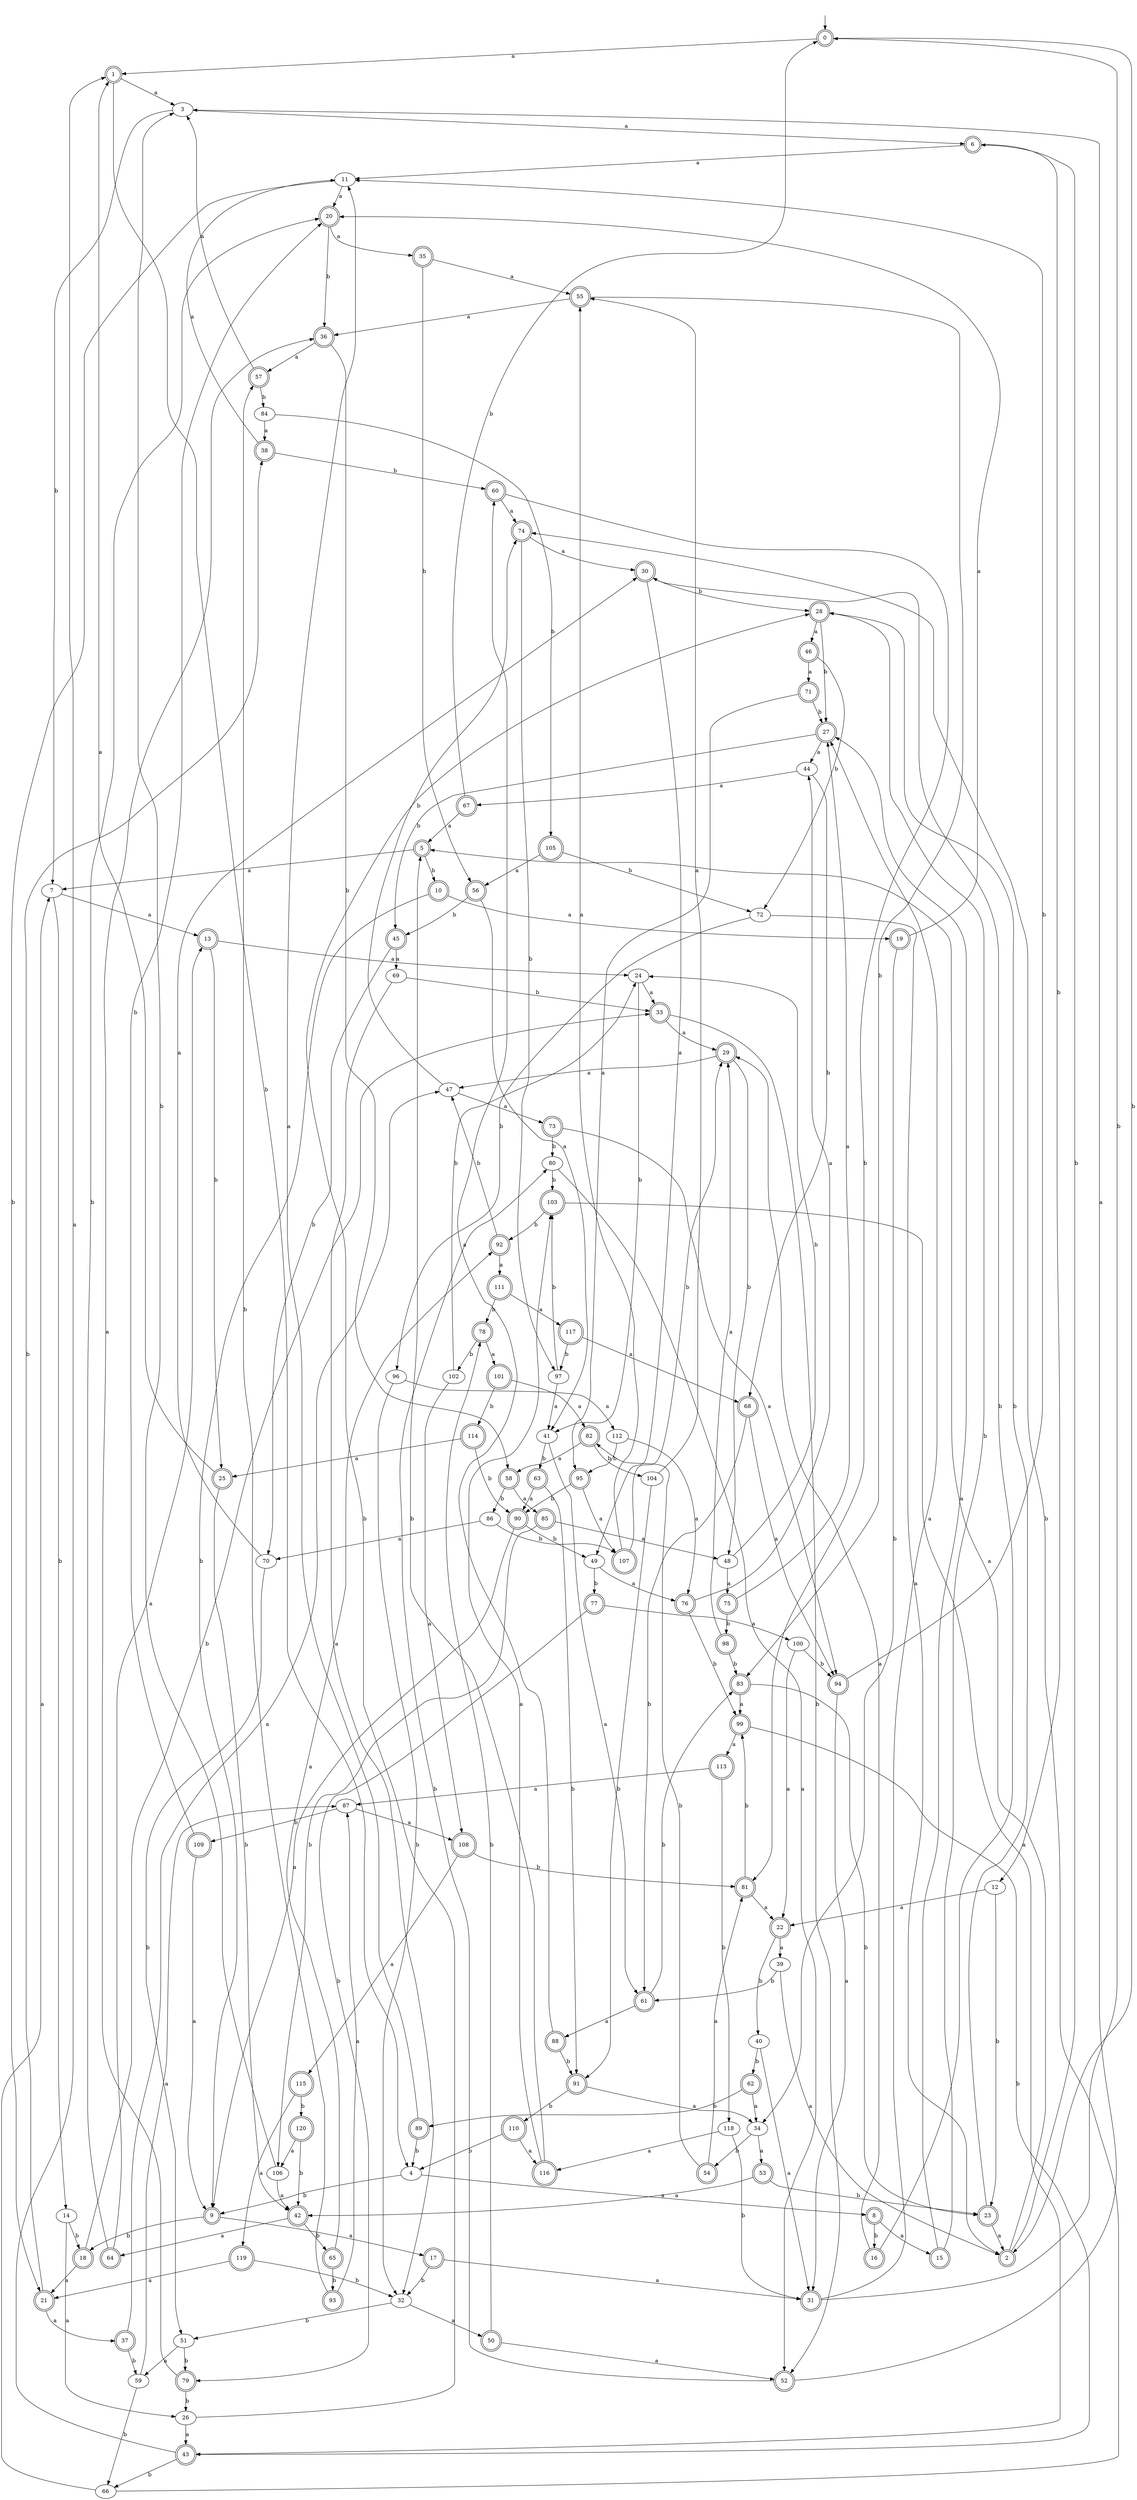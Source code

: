 digraph RandomDFA {
  __start0 [label="", shape=none];
  __start0 -> 0 [label=""];
  0 [shape=circle] [shape=doublecircle]
  0 -> 1 [label="a"]
  0 -> 2 [label="b"]
  1 [shape=doublecircle]
  1 -> 3 [label="a"]
  1 -> 4 [label="b"]
  2 [shape=doublecircle]
  2 -> 5 [label="a"]
  2 -> 6 [label="b"]
  3
  3 -> 6 [label="a"]
  3 -> 7 [label="b"]
  4
  4 -> 8 [label="a"]
  4 -> 9 [label="b"]
  5 [shape=doublecircle]
  5 -> 7 [label="a"]
  5 -> 10 [label="b"]
  6 [shape=doublecircle]
  6 -> 11 [label="a"]
  6 -> 12 [label="b"]
  7
  7 -> 13 [label="a"]
  7 -> 14 [label="b"]
  8 [shape=doublecircle]
  8 -> 15 [label="a"]
  8 -> 16 [label="b"]
  9 [shape=doublecircle]
  9 -> 17 [label="a"]
  9 -> 18 [label="b"]
  10 [shape=doublecircle]
  10 -> 19 [label="a"]
  10 -> 9 [label="b"]
  11
  11 -> 20 [label="a"]
  11 -> 21 [label="b"]
  12
  12 -> 22 [label="a"]
  12 -> 23 [label="b"]
  13 [shape=doublecircle]
  13 -> 24 [label="a"]
  13 -> 25 [label="b"]
  14
  14 -> 26 [label="a"]
  14 -> 18 [label="b"]
  15 [shape=doublecircle]
  15 -> 27 [label="a"]
  15 -> 28 [label="b"]
  16 [shape=doublecircle]
  16 -> 29 [label="a"]
  16 -> 30 [label="b"]
  17 [shape=doublecircle]
  17 -> 31 [label="a"]
  17 -> 32 [label="b"]
  18 [shape=doublecircle]
  18 -> 21 [label="a"]
  18 -> 33 [label="b"]
  19 [shape=doublecircle]
  19 -> 20 [label="a"]
  19 -> 34 [label="b"]
  20 [shape=doublecircle]
  20 -> 35 [label="a"]
  20 -> 36 [label="b"]
  21 [shape=doublecircle]
  21 -> 37 [label="a"]
  21 -> 38 [label="b"]
  22 [shape=doublecircle]
  22 -> 39 [label="a"]
  22 -> 40 [label="b"]
  23 [shape=doublecircle]
  23 -> 2 [label="a"]
  23 -> 28 [label="b"]
  24
  24 -> 33 [label="a"]
  24 -> 41 [label="b"]
  25 [shape=doublecircle]
  25 -> 1 [label="a"]
  25 -> 42 [label="b"]
  26
  26 -> 43 [label="a"]
  26 -> 28 [label="b"]
  27 [shape=doublecircle]
  27 -> 44 [label="a"]
  27 -> 45 [label="b"]
  28 [shape=doublecircle]
  28 -> 46 [label="a"]
  28 -> 27 [label="b"]
  29 [shape=doublecircle]
  29 -> 47 [label="a"]
  29 -> 48 [label="b"]
  30 [shape=doublecircle]
  30 -> 49 [label="a"]
  30 -> 28 [label="b"]
  31 [shape=doublecircle]
  31 -> 27 [label="a"]
  31 -> 0 [label="b"]
  32
  32 -> 50 [label="a"]
  32 -> 51 [label="b"]
  33 [shape=doublecircle]
  33 -> 29 [label="a"]
  33 -> 52 [label="b"]
  34
  34 -> 53 [label="a"]
  34 -> 54 [label="b"]
  35 [shape=doublecircle]
  35 -> 55 [label="a"]
  35 -> 56 [label="b"]
  36 [shape=doublecircle]
  36 -> 57 [label="a"]
  36 -> 58 [label="b"]
  37 [shape=doublecircle]
  37 -> 47 [label="a"]
  37 -> 59 [label="b"]
  38 [shape=doublecircle]
  38 -> 11 [label="a"]
  38 -> 60 [label="b"]
  39
  39 -> 2 [label="a"]
  39 -> 61 [label="b"]
  40
  40 -> 31 [label="a"]
  40 -> 62 [label="b"]
  41
  41 -> 61 [label="a"]
  41 -> 63 [label="b"]
  42 [shape=doublecircle]
  42 -> 64 [label="a"]
  42 -> 65 [label="b"]
  43 [shape=doublecircle]
  43 -> 1 [label="a"]
  43 -> 66 [label="b"]
  44
  44 -> 67 [label="a"]
  44 -> 68 [label="b"]
  45 [shape=doublecircle]
  45 -> 69 [label="a"]
  45 -> 70 [label="b"]
  46 [shape=doublecircle]
  46 -> 71 [label="a"]
  46 -> 72 [label="b"]
  47
  47 -> 73 [label="a"]
  47 -> 74 [label="b"]
  48
  48 -> 75 [label="a"]
  48 -> 24 [label="b"]
  49
  49 -> 76 [label="a"]
  49 -> 77 [label="b"]
  50 [shape=doublecircle]
  50 -> 52 [label="a"]
  50 -> 78 [label="b"]
  51
  51 -> 59 [label="a"]
  51 -> 79 [label="b"]
  52 [shape=doublecircle]
  52 -> 3 [label="a"]
  52 -> 80 [label="b"]
  53 [shape=doublecircle]
  53 -> 42 [label="a"]
  53 -> 23 [label="b"]
  54 [shape=doublecircle]
  54 -> 81 [label="a"]
  54 -> 82 [label="b"]
  55 [shape=doublecircle]
  55 -> 36 [label="a"]
  55 -> 83 [label="b"]
  56 [shape=doublecircle]
  56 -> 41 [label="a"]
  56 -> 45 [label="b"]
  57 [shape=doublecircle]
  57 -> 3 [label="a"]
  57 -> 84 [label="b"]
  58 [shape=doublecircle]
  58 -> 85 [label="a"]
  58 -> 86 [label="b"]
  59
  59 -> 87 [label="a"]
  59 -> 66 [label="b"]
  60 [shape=doublecircle]
  60 -> 74 [label="a"]
  60 -> 81 [label="b"]
  61 [shape=doublecircle]
  61 -> 88 [label="a"]
  61 -> 83 [label="b"]
  62 [shape=doublecircle]
  62 -> 34 [label="a"]
  62 -> 89 [label="b"]
  63 [shape=doublecircle]
  63 -> 90 [label="a"]
  63 -> 91 [label="b"]
  64 [shape=doublecircle]
  64 -> 13 [label="a"]
  64 -> 20 [label="b"]
  65 [shape=doublecircle]
  65 -> 92 [label="a"]
  65 -> 93 [label="b"]
  66
  66 -> 7 [label="a"]
  66 -> 74 [label="b"]
  67 [shape=doublecircle]
  67 -> 5 [label="a"]
  67 -> 0 [label="b"]
  68 [shape=doublecircle]
  68 -> 94 [label="a"]
  68 -> 61 [label="b"]
  69
  69 -> 32 [label="a"]
  69 -> 33 [label="b"]
  70
  70 -> 30 [label="a"]
  70 -> 51 [label="b"]
  71 [shape=doublecircle]
  71 -> 95 [label="a"]
  71 -> 27 [label="b"]
  72
  72 -> 2 [label="a"]
  72 -> 96 [label="b"]
  73 [shape=doublecircle]
  73 -> 94 [label="a"]
  73 -> 80 [label="b"]
  74 [shape=doublecircle]
  74 -> 30 [label="a"]
  74 -> 97 [label="b"]
  75 [shape=doublecircle]
  75 -> 27 [label="a"]
  75 -> 98 [label="b"]
  76 [shape=doublecircle]
  76 -> 44 [label="a"]
  76 -> 99 [label="b"]
  77 [shape=doublecircle]
  77 -> 100 [label="a"]
  77 -> 79 [label="b"]
  78 [shape=doublecircle]
  78 -> 101 [label="a"]
  78 -> 102 [label="b"]
  79 [shape=doublecircle]
  79 -> 36 [label="a"]
  79 -> 26 [label="b"]
  80
  80 -> 52 [label="a"]
  80 -> 103 [label="b"]
  81 [shape=doublecircle]
  81 -> 22 [label="a"]
  81 -> 99 [label="b"]
  82 [shape=doublecircle]
  82 -> 58 [label="a"]
  82 -> 104 [label="b"]
  83 [shape=doublecircle]
  83 -> 99 [label="a"]
  83 -> 23 [label="b"]
  84
  84 -> 38 [label="a"]
  84 -> 105 [label="b"]
  85 [shape=doublecircle]
  85 -> 48 [label="a"]
  85 -> 106 [label="b"]
  86
  86 -> 70 [label="a"]
  86 -> 107 [label="b"]
  87
  87 -> 108 [label="a"]
  87 -> 109 [label="b"]
  88 [shape=doublecircle]
  88 -> 60 [label="a"]
  88 -> 91 [label="b"]
  89 [shape=doublecircle]
  89 -> 11 [label="a"]
  89 -> 4 [label="b"]
  90 [shape=doublecircle]
  90 -> 9 [label="a"]
  90 -> 49 [label="b"]
  91 [shape=doublecircle]
  91 -> 34 [label="a"]
  91 -> 110 [label="b"]
  92 [shape=doublecircle]
  92 -> 111 [label="a"]
  92 -> 47 [label="b"]
  93 [shape=doublecircle]
  93 -> 87 [label="a"]
  93 -> 57 [label="b"]
  94 [shape=doublecircle]
  94 -> 31 [label="a"]
  94 -> 11 [label="b"]
  95 [shape=doublecircle]
  95 -> 107 [label="a"]
  95 -> 90 [label="b"]
  96
  96 -> 112 [label="a"]
  96 -> 32 [label="b"]
  97
  97 -> 41 [label="a"]
  97 -> 103 [label="b"]
  98 [shape=doublecircle]
  98 -> 29 [label="a"]
  98 -> 83 [label="b"]
  99 [shape=doublecircle]
  99 -> 113 [label="a"]
  99 -> 43 [label="b"]
  100
  100 -> 22 [label="a"]
  100 -> 94 [label="b"]
  101 [shape=doublecircle]
  101 -> 82 [label="a"]
  101 -> 114 [label="b"]
  102
  102 -> 108 [label="a"]
  102 -> 24 [label="b"]
  103 [shape=doublecircle]
  103 -> 43 [label="a"]
  103 -> 92 [label="b"]
  104
  104 -> 55 [label="a"]
  104 -> 91 [label="b"]
  105 [shape=doublecircle]
  105 -> 56 [label="a"]
  105 -> 72 [label="b"]
  106
  106 -> 42 [label="a"]
  106 -> 3 [label="b"]
  107 [shape=doublecircle]
  107 -> 55 [label="a"]
  107 -> 29 [label="b"]
  108 [shape=doublecircle]
  108 -> 115 [label="a"]
  108 -> 81 [label="b"]
  109 [shape=doublecircle]
  109 -> 9 [label="a"]
  109 -> 20 [label="b"]
  110 [shape=doublecircle]
  110 -> 116 [label="a"]
  110 -> 4 [label="b"]
  111 [shape=doublecircle]
  111 -> 117 [label="a"]
  111 -> 78 [label="b"]
  112
  112 -> 76 [label="a"]
  112 -> 95 [label="b"]
  113 [shape=doublecircle]
  113 -> 87 [label="a"]
  113 -> 118 [label="b"]
  114 [shape=doublecircle]
  114 -> 25 [label="a"]
  114 -> 90 [label="b"]
  115 [shape=doublecircle]
  115 -> 119 [label="a"]
  115 -> 120 [label="b"]
  116 [shape=doublecircle]
  116 -> 103 [label="a"]
  116 -> 5 [label="b"]
  117 [shape=doublecircle]
  117 -> 68 [label="a"]
  117 -> 97 [label="b"]
  118
  118 -> 116 [label="a"]
  118 -> 31 [label="b"]
  119 [shape=doublecircle]
  119 -> 21 [label="a"]
  119 -> 32 [label="b"]
  120 [shape=doublecircle]
  120 -> 106 [label="a"]
  120 -> 42 [label="b"]
}
